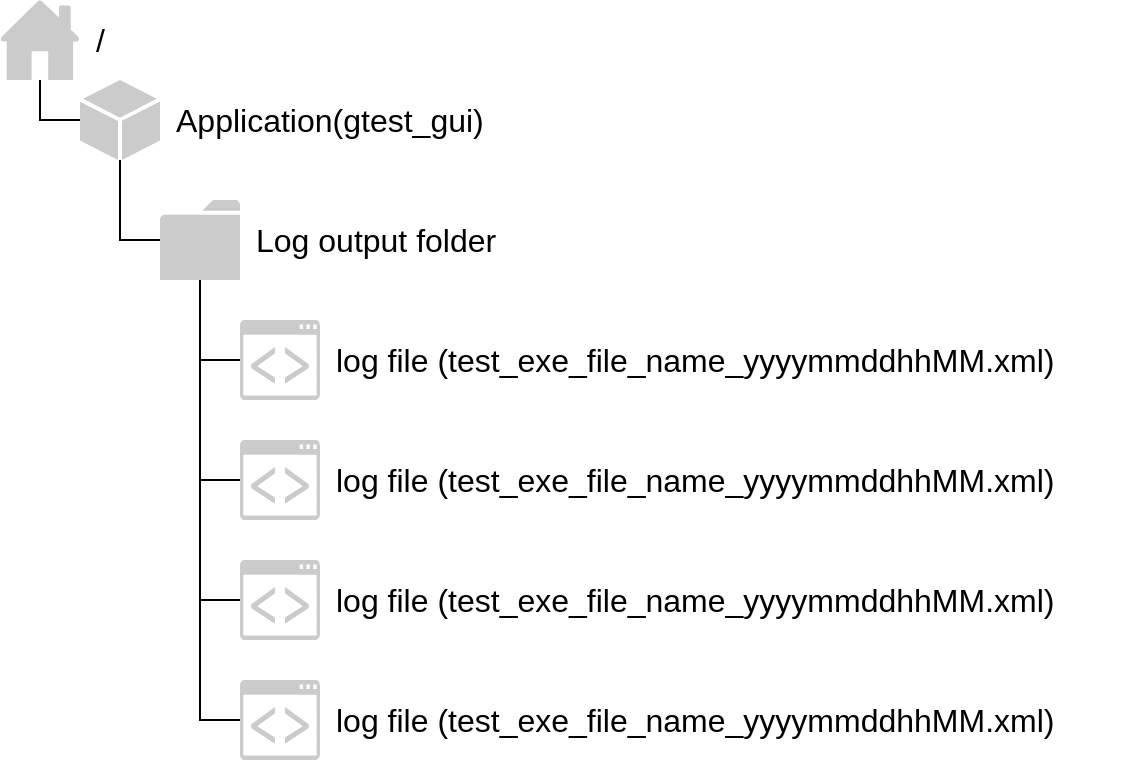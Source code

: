 <mxfile version="12.4.2" type="device" pages="1"><diagram id="QEGvMSw9ifTYuqda4Ox1" name="Folder structure"><mxGraphModel dx="1422" dy="862" grid="1" gridSize="10" guides="1" tooltips="1" connect="1" arrows="1" fold="1" page="1" pageScale="1" pageWidth="827" pageHeight="1169" math="0" shadow="0"><root><mxCell id="0"/><mxCell id="1" parent="0"/><mxCell id="ViBDwjpVeqWqWJwYzLXa-3" style="edgeStyle=orthogonalEdgeStyle;rounded=0;orthogonalLoop=1;jettySize=auto;html=1;endArrow=none;endFill=0;" parent="1" source="9Kh0CjSGW_LWThskDoLW-2" target="9Kh0CjSGW_LWThskDoLW-9" edge="1"><mxGeometry relative="1" as="geometry"><Array as="points"><mxPoint x="180" y="220"/></Array></mxGeometry></mxCell><mxCell id="ViBDwjpVeqWqWJwYzLXa-11" style="edgeStyle=orthogonalEdgeStyle;rounded=0;orthogonalLoop=1;jettySize=auto;html=1;endArrow=none;endFill=0;" parent="1" source="9Kh0CjSGW_LWThskDoLW-2" target="ViBDwjpVeqWqWJwYzLXa-5" edge="1"><mxGeometry relative="1" as="geometry"><Array as="points"><mxPoint x="180" y="280"/></Array></mxGeometry></mxCell><mxCell id="ViBDwjpVeqWqWJwYzLXa-12" style="edgeStyle=orthogonalEdgeStyle;rounded=0;orthogonalLoop=1;jettySize=auto;html=1;endArrow=none;endFill=0;" parent="1" source="9Kh0CjSGW_LWThskDoLW-2" target="ViBDwjpVeqWqWJwYzLXa-7" edge="1"><mxGeometry relative="1" as="geometry"><Array as="points"><mxPoint x="180" y="340"/></Array></mxGeometry></mxCell><mxCell id="ViBDwjpVeqWqWJwYzLXa-13" style="edgeStyle=orthogonalEdgeStyle;rounded=0;orthogonalLoop=1;jettySize=auto;html=1;endArrow=none;endFill=0;" parent="1" source="9Kh0CjSGW_LWThskDoLW-2" target="ViBDwjpVeqWqWJwYzLXa-9" edge="1"><mxGeometry relative="1" as="geometry"><Array as="points"><mxPoint x="180" y="400"/></Array></mxGeometry></mxCell><mxCell id="9Kh0CjSGW_LWThskDoLW-2" value="" style="pointerEvents=1;shadow=0;dashed=0;html=1;strokeColor=none;labelPosition=center;verticalLabelPosition=bottom;verticalAlign=top;outlineConnect=0;align=center;shape=mxgraph.office.concepts.folder;fillColor=#CCCBCB;" parent="1" vertex="1"><mxGeometry x="160" y="140" width="40" height="40" as="geometry"/></mxCell><mxCell id="ViBDwjpVeqWqWJwYzLXa-2" style="edgeStyle=orthogonalEdgeStyle;rounded=0;orthogonalLoop=1;jettySize=auto;html=1;endArrow=none;endFill=0;" parent="1" source="9Kh0CjSGW_LWThskDoLW-3" target="9Kh0CjSGW_LWThskDoLW-2" edge="1"><mxGeometry relative="1" as="geometry"><mxPoint x="140" y="160" as="sourcePoint"/><Array as="points"><mxPoint x="140" y="160"/></Array></mxGeometry></mxCell><mxCell id="9Kh0CjSGW_LWThskDoLW-3" value="" style="pointerEvents=1;shadow=0;dashed=0;html=1;strokeColor=none;labelPosition=center;verticalLabelPosition=bottom;verticalAlign=top;outlineConnect=0;align=center;shape=mxgraph.office.concepts.node_generic;fillColor=#CCCBCB;" parent="1" vertex="1"><mxGeometry x="120" y="80" width="40" height="40" as="geometry"/></mxCell><mxCell id="9Kh0CjSGW_LWThskDoLW-5" value="Application(gtest_gui)" style="text;html=1;strokeColor=none;fillColor=none;align=left;verticalAlign=middle;whiteSpace=wrap;rounded=0;fontSize=16;spacingLeft=6;" parent="1" vertex="1"><mxGeometry x="160" y="80" width="200" height="40" as="geometry"/></mxCell><mxCell id="9Kh0CjSGW_LWThskDoLW-6" value="Log output folder" style="text;html=1;strokeColor=none;fillColor=none;align=left;verticalAlign=middle;whiteSpace=wrap;rounded=0;fontSize=16;spacingLeft=6;" parent="1" vertex="1"><mxGeometry x="200" y="140" width="200" height="40" as="geometry"/></mxCell><mxCell id="ViBDwjpVeqWqWJwYzLXa-1" style="edgeStyle=orthogonalEdgeStyle;rounded=0;orthogonalLoop=1;jettySize=auto;html=1;endArrow=none;endFill=0;" parent="1" source="9Kh0CjSGW_LWThskDoLW-7" target="9Kh0CjSGW_LWThskDoLW-3" edge="1"><mxGeometry relative="1" as="geometry"><Array as="points"><mxPoint x="100" y="100"/></Array></mxGeometry></mxCell><mxCell id="9Kh0CjSGW_LWThskDoLW-7" value="" style="pointerEvents=1;shadow=0;dashed=0;html=1;strokeColor=none;labelPosition=center;verticalLabelPosition=bottom;verticalAlign=top;outlineConnect=0;align=center;shape=mxgraph.office.concepts.home;fillColor=#CCCBCB;" parent="1" vertex="1"><mxGeometry x="80" y="40" width="40" height="40" as="geometry"/></mxCell><mxCell id="9Kh0CjSGW_LWThskDoLW-8" value="/" style="text;html=1;strokeColor=none;fillColor=none;align=left;verticalAlign=middle;whiteSpace=wrap;rounded=0;fontSize=16;spacingLeft=6;" parent="1" vertex="1"><mxGeometry x="120" y="40" width="200" height="40" as="geometry"/></mxCell><mxCell id="9Kh0CjSGW_LWThskDoLW-9" value="" style="pointerEvents=1;shadow=0;dashed=0;html=1;strokeColor=none;fillColor=#CCCBCB;labelPosition=center;verticalLabelPosition=bottom;verticalAlign=top;outlineConnect=0;align=center;shape=mxgraph.office.communications.ucwa_application;fontSize=16;" parent="1" vertex="1"><mxGeometry x="200" y="200" width="40" height="40" as="geometry"/></mxCell><mxCell id="9Kh0CjSGW_LWThskDoLW-10" value="log file (test_exe_file_name_yyyymmddhhMM.xml)" style="text;html=1;strokeColor=none;fillColor=none;align=left;verticalAlign=middle;whiteSpace=wrap;rounded=0;fontSize=16;spacingLeft=6;" parent="1" vertex="1"><mxGeometry x="240" y="200" width="400" height="40" as="geometry"/></mxCell><mxCell id="ViBDwjpVeqWqWJwYzLXa-5" value="" style="pointerEvents=1;shadow=0;dashed=0;html=1;strokeColor=none;fillColor=#CCCBCB;labelPosition=center;verticalLabelPosition=bottom;verticalAlign=top;outlineConnect=0;align=center;shape=mxgraph.office.communications.ucwa_application;fontSize=16;" parent="1" vertex="1"><mxGeometry x="200" y="260" width="40" height="40" as="geometry"/></mxCell><mxCell id="ViBDwjpVeqWqWJwYzLXa-7" value="" style="pointerEvents=1;shadow=0;dashed=0;html=1;strokeColor=none;fillColor=#CCCBCB;labelPosition=center;verticalLabelPosition=bottom;verticalAlign=top;outlineConnect=0;align=center;shape=mxgraph.office.communications.ucwa_application;fontSize=16;" parent="1" vertex="1"><mxGeometry x="200" y="320" width="40" height="40" as="geometry"/></mxCell><mxCell id="ViBDwjpVeqWqWJwYzLXa-9" value="" style="pointerEvents=1;shadow=0;dashed=0;html=1;strokeColor=none;fillColor=#CCCBCB;labelPosition=center;verticalLabelPosition=bottom;verticalAlign=top;outlineConnect=0;align=center;shape=mxgraph.office.communications.ucwa_application;fontSize=16;" parent="1" vertex="1"><mxGeometry x="200" y="380" width="40" height="40" as="geometry"/></mxCell><mxCell id="4ZV-dPWlzC4gHZN3KPR4-1" value="log file (test_exe_file_name_yyyymmddhhMM.xml)" style="text;html=1;strokeColor=none;fillColor=none;align=left;verticalAlign=middle;whiteSpace=wrap;rounded=0;fontSize=16;spacingLeft=6;" vertex="1" parent="1"><mxGeometry x="240" y="260" width="400" height="40" as="geometry"/></mxCell><mxCell id="4ZV-dPWlzC4gHZN3KPR4-2" value="log file (test_exe_file_name_yyyymmddhhMM.xml)" style="text;html=1;strokeColor=none;fillColor=none;align=left;verticalAlign=middle;whiteSpace=wrap;rounded=0;fontSize=16;spacingLeft=6;" vertex="1" parent="1"><mxGeometry x="240" y="320" width="400" height="40" as="geometry"/></mxCell><mxCell id="4ZV-dPWlzC4gHZN3KPR4-3" value="log file (test_exe_file_name_yyyymmddhhMM.xml)" style="text;html=1;strokeColor=none;fillColor=none;align=left;verticalAlign=middle;whiteSpace=wrap;rounded=0;fontSize=16;spacingLeft=6;" vertex="1" parent="1"><mxGeometry x="240" y="380" width="400" height="40" as="geometry"/></mxCell></root></mxGraphModel></diagram></mxfile>